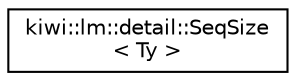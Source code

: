 digraph "Graphical Class Hierarchy"
{
 // LATEX_PDF_SIZE
  edge [fontname="Helvetica",fontsize="10",labelfontname="Helvetica",labelfontsize="10"];
  node [fontname="Helvetica",fontsize="10",shape=record];
  rankdir="LR";
  Node0 [label="kiwi::lm::detail::SeqSize\l\< Ty \>",height=0.2,width=0.4,color="black", fillcolor="white", style="filled",URL="$structkiwi_1_1lm_1_1detail_1_1SeqSize.html",tooltip=" "];
}
